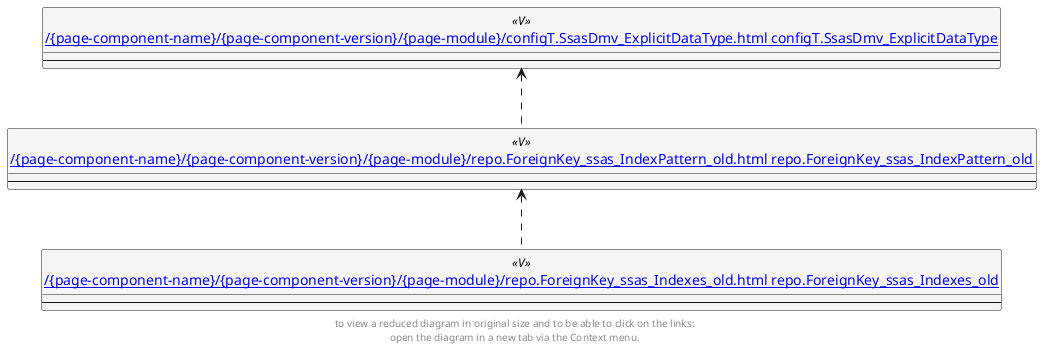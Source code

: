 @startuml
'Left to right direction
top to bottom direction
hide circle
'avoide "." issues:
set namespaceSeparator none


skinparam class {
  BackgroundColor White
  BackgroundColor<<FN>> Yellow
  BackgroundColor<<FS>> Yellow
  BackgroundColor<<FT>> LightGray
  BackgroundColor<<IF>> Yellow
  BackgroundColor<<IS>> Yellow
  BackgroundColor<<P>> Aqua
  BackgroundColor<<PC>> Aqua
  BackgroundColor<<SN>> Yellow
  BackgroundColor<<SO>> SlateBlue
  BackgroundColor<<TF>> LightGray
  BackgroundColor<<TR>> Tomato
  BackgroundColor<<U>> White
  BackgroundColor<<V>> WhiteSmoke
  BackgroundColor<<X>> Aqua
}


entity "[[{site-url}/{page-component-name}/{page-component-version}/{page-module}/configT.SsasDmv_ExplicitDataType.html configT.SsasDmv_ExplicitDataType]]" as configT.SsasDmv_ExplicitDataType << V >> {
  --
}

entity "[[{site-url}/{page-component-name}/{page-component-version}/{page-module}/repo.ForeignKey_ssas_Indexes_old.html repo.ForeignKey_ssas_Indexes_old]]" as repo.ForeignKey_ssas_Indexes_old << V >> {
  --
}

entity "[[{site-url}/{page-component-name}/{page-component-version}/{page-module}/repo.ForeignKey_ssas_IndexPattern_old.html repo.ForeignKey_ssas_IndexPattern_old]]" as repo.ForeignKey_ssas_IndexPattern_old << V >> {
  --
}

configT.SsasDmv_ExplicitDataType <.. repo.ForeignKey_ssas_IndexPattern_old
repo.ForeignKey_ssas_IndexPattern_old <.. repo.ForeignKey_ssas_Indexes_old
footer
to view a reduced diagram in original size and to be able to click on the links:
open the diagram in a new tab via the Context menu.
end footer

@enduml

